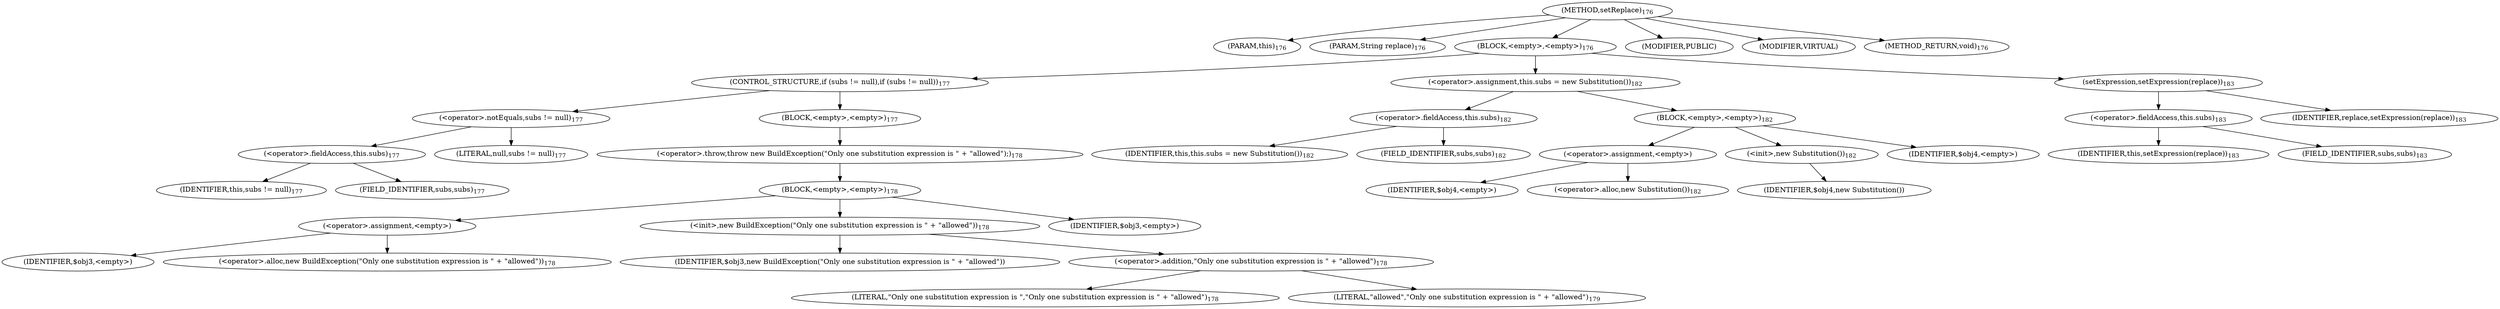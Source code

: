 digraph "setReplace" {  
"186" [label = <(METHOD,setReplace)<SUB>176</SUB>> ]
"187" [label = <(PARAM,this)<SUB>176</SUB>> ]
"188" [label = <(PARAM,String replace)<SUB>176</SUB>> ]
"189" [label = <(BLOCK,&lt;empty&gt;,&lt;empty&gt;)<SUB>176</SUB>> ]
"190" [label = <(CONTROL_STRUCTURE,if (subs != null),if (subs != null))<SUB>177</SUB>> ]
"191" [label = <(&lt;operator&gt;.notEquals,subs != null)<SUB>177</SUB>> ]
"192" [label = <(&lt;operator&gt;.fieldAccess,this.subs)<SUB>177</SUB>> ]
"193" [label = <(IDENTIFIER,this,subs != null)<SUB>177</SUB>> ]
"194" [label = <(FIELD_IDENTIFIER,subs,subs)<SUB>177</SUB>> ]
"195" [label = <(LITERAL,null,subs != null)<SUB>177</SUB>> ]
"196" [label = <(BLOCK,&lt;empty&gt;,&lt;empty&gt;)<SUB>177</SUB>> ]
"197" [label = <(&lt;operator&gt;.throw,throw new BuildException(&quot;Only one substitution expression is &quot; + &quot;allowed&quot;);)<SUB>178</SUB>> ]
"198" [label = <(BLOCK,&lt;empty&gt;,&lt;empty&gt;)<SUB>178</SUB>> ]
"199" [label = <(&lt;operator&gt;.assignment,&lt;empty&gt;)> ]
"200" [label = <(IDENTIFIER,$obj3,&lt;empty&gt;)> ]
"201" [label = <(&lt;operator&gt;.alloc,new BuildException(&quot;Only one substitution expression is &quot; + &quot;allowed&quot;))<SUB>178</SUB>> ]
"202" [label = <(&lt;init&gt;,new BuildException(&quot;Only one substitution expression is &quot; + &quot;allowed&quot;))<SUB>178</SUB>> ]
"203" [label = <(IDENTIFIER,$obj3,new BuildException(&quot;Only one substitution expression is &quot; + &quot;allowed&quot;))> ]
"204" [label = <(&lt;operator&gt;.addition,&quot;Only one substitution expression is &quot; + &quot;allowed&quot;)<SUB>178</SUB>> ]
"205" [label = <(LITERAL,&quot;Only one substitution expression is &quot;,&quot;Only one substitution expression is &quot; + &quot;allowed&quot;)<SUB>178</SUB>> ]
"206" [label = <(LITERAL,&quot;allowed&quot;,&quot;Only one substitution expression is &quot; + &quot;allowed&quot;)<SUB>179</SUB>> ]
"207" [label = <(IDENTIFIER,$obj3,&lt;empty&gt;)> ]
"208" [label = <(&lt;operator&gt;.assignment,this.subs = new Substitution())<SUB>182</SUB>> ]
"209" [label = <(&lt;operator&gt;.fieldAccess,this.subs)<SUB>182</SUB>> ]
"210" [label = <(IDENTIFIER,this,this.subs = new Substitution())<SUB>182</SUB>> ]
"211" [label = <(FIELD_IDENTIFIER,subs,subs)<SUB>182</SUB>> ]
"212" [label = <(BLOCK,&lt;empty&gt;,&lt;empty&gt;)<SUB>182</SUB>> ]
"213" [label = <(&lt;operator&gt;.assignment,&lt;empty&gt;)> ]
"214" [label = <(IDENTIFIER,$obj4,&lt;empty&gt;)> ]
"215" [label = <(&lt;operator&gt;.alloc,new Substitution())<SUB>182</SUB>> ]
"216" [label = <(&lt;init&gt;,new Substitution())<SUB>182</SUB>> ]
"217" [label = <(IDENTIFIER,$obj4,new Substitution())> ]
"218" [label = <(IDENTIFIER,$obj4,&lt;empty&gt;)> ]
"219" [label = <(setExpression,setExpression(replace))<SUB>183</SUB>> ]
"220" [label = <(&lt;operator&gt;.fieldAccess,this.subs)<SUB>183</SUB>> ]
"221" [label = <(IDENTIFIER,this,setExpression(replace))<SUB>183</SUB>> ]
"222" [label = <(FIELD_IDENTIFIER,subs,subs)<SUB>183</SUB>> ]
"223" [label = <(IDENTIFIER,replace,setExpression(replace))<SUB>183</SUB>> ]
"224" [label = <(MODIFIER,PUBLIC)> ]
"225" [label = <(MODIFIER,VIRTUAL)> ]
"226" [label = <(METHOD_RETURN,void)<SUB>176</SUB>> ]
  "186" -> "187" 
  "186" -> "188" 
  "186" -> "189" 
  "186" -> "224" 
  "186" -> "225" 
  "186" -> "226" 
  "189" -> "190" 
  "189" -> "208" 
  "189" -> "219" 
  "190" -> "191" 
  "190" -> "196" 
  "191" -> "192" 
  "191" -> "195" 
  "192" -> "193" 
  "192" -> "194" 
  "196" -> "197" 
  "197" -> "198" 
  "198" -> "199" 
  "198" -> "202" 
  "198" -> "207" 
  "199" -> "200" 
  "199" -> "201" 
  "202" -> "203" 
  "202" -> "204" 
  "204" -> "205" 
  "204" -> "206" 
  "208" -> "209" 
  "208" -> "212" 
  "209" -> "210" 
  "209" -> "211" 
  "212" -> "213" 
  "212" -> "216" 
  "212" -> "218" 
  "213" -> "214" 
  "213" -> "215" 
  "216" -> "217" 
  "219" -> "220" 
  "219" -> "223" 
  "220" -> "221" 
  "220" -> "222" 
}
